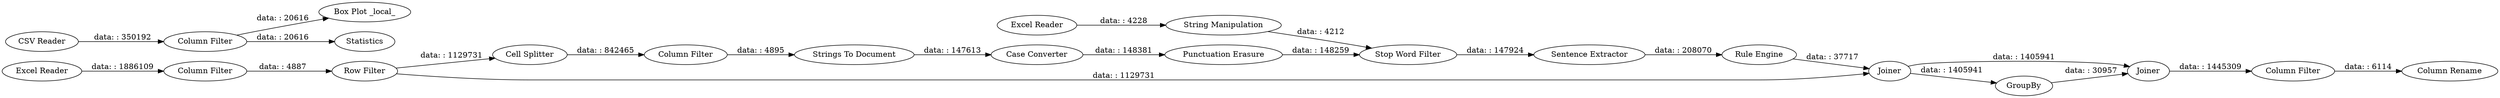 digraph {
	"692259924888426690_32" [label="Column Rename"]
	"692259924888426690_16" [label="Column Filter"]
	"692259924888426690_15" [label="Cell Splitter"]
	"692259924888426690_23" [label="Sentence Extractor"]
	"692259924888426690_9" [label="Row Filter"]
	"692259924888426690_8" [label="Column Filter"]
	"692259924888426690_7" [label="Excel Reader"]
	"692259924888426690_31" [label="Column Filter"]
	"692259924888426690_17" [label="Strings To Document"]
	"692259924888426690_19" [label="Punctuation Erasure"]
	"692259924888426690_22" [label="String Manipulation"]
	"692259924888426690_4" [label="Box Plot _local_"]
	"692259924888426690_25" [label="Rule Engine"]
	"692259924888426690_30" [label=Joiner]
	"692259924888426690_18" [label="Case Converter"]
	"692259924888426690_20" [label="Stop Word Filter"]
	"692259924888426690_1" [label="CSV Reader"]
	"692259924888426690_26" [label=GroupBy]
	"692259924888426690_29" [label=Joiner]
	"692259924888426690_24" [label="Excel Reader"]
	"692259924888426690_2" [label="Column Filter"]
	"692259924888426690_3" [label=Statistics]
	"692259924888426690_18" -> "692259924888426690_19" [label="data: : 148381"]
	"692259924888426690_23" -> "692259924888426690_25" [label="data: : 208070"]
	"692259924888426690_25" -> "692259924888426690_29" [label="data: : 37717"]
	"692259924888426690_24" -> "692259924888426690_22" [label="data: : 4228"]
	"692259924888426690_2" -> "692259924888426690_4" [label="data: : 20616"]
	"692259924888426690_15" -> "692259924888426690_16" [label="data: : 842465"]
	"692259924888426690_20" -> "692259924888426690_23" [label="data: : 147924"]
	"692259924888426690_29" -> "692259924888426690_26" [label="data: : 1405941"]
	"692259924888426690_29" -> "692259924888426690_30" [label="data: : 1405941"]
	"692259924888426690_17" -> "692259924888426690_18" [label="data: : 147613"]
	"692259924888426690_2" -> "692259924888426690_3" [label="data: : 20616"]
	"692259924888426690_16" -> "692259924888426690_17" [label="data: : 4895"]
	"692259924888426690_1" -> "692259924888426690_2" [label="data: : 350192"]
	"692259924888426690_7" -> "692259924888426690_8" [label="data: : 1886109"]
	"692259924888426690_9" -> "692259924888426690_29" [label="data: : 1129731"]
	"692259924888426690_31" -> "692259924888426690_32" [label="data: : 6114"]
	"692259924888426690_19" -> "692259924888426690_20" [label="data: : 148259"]
	"692259924888426690_8" -> "692259924888426690_9" [label="data: : 4887"]
	"692259924888426690_9" -> "692259924888426690_15" [label="data: : 1129731"]
	"692259924888426690_22" -> "692259924888426690_20" [label="data: : 4212"]
	"692259924888426690_26" -> "692259924888426690_30" [label="data: : 30957"]
	"692259924888426690_30" -> "692259924888426690_31" [label="data: : 1445309"]
	rankdir=LR
}
